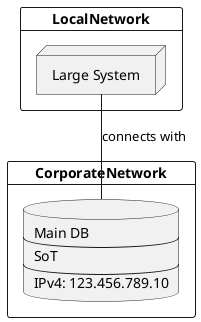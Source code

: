 @startuml

skinparam Monochrome true
skinparam Shadowing false

' Replace the following placeholders. Delete this line when complete. 
card LocalNetwork {
    node LargeSystem [
        Large System
    ]
}

card CorporateNetwork {
    database MainDatabase [
        Main DB
        ----
        SoT
        ---
        IPv4: 123.456.789.10
    ]
}

LargeSystem -- MainDatabase :connects with

@enduml